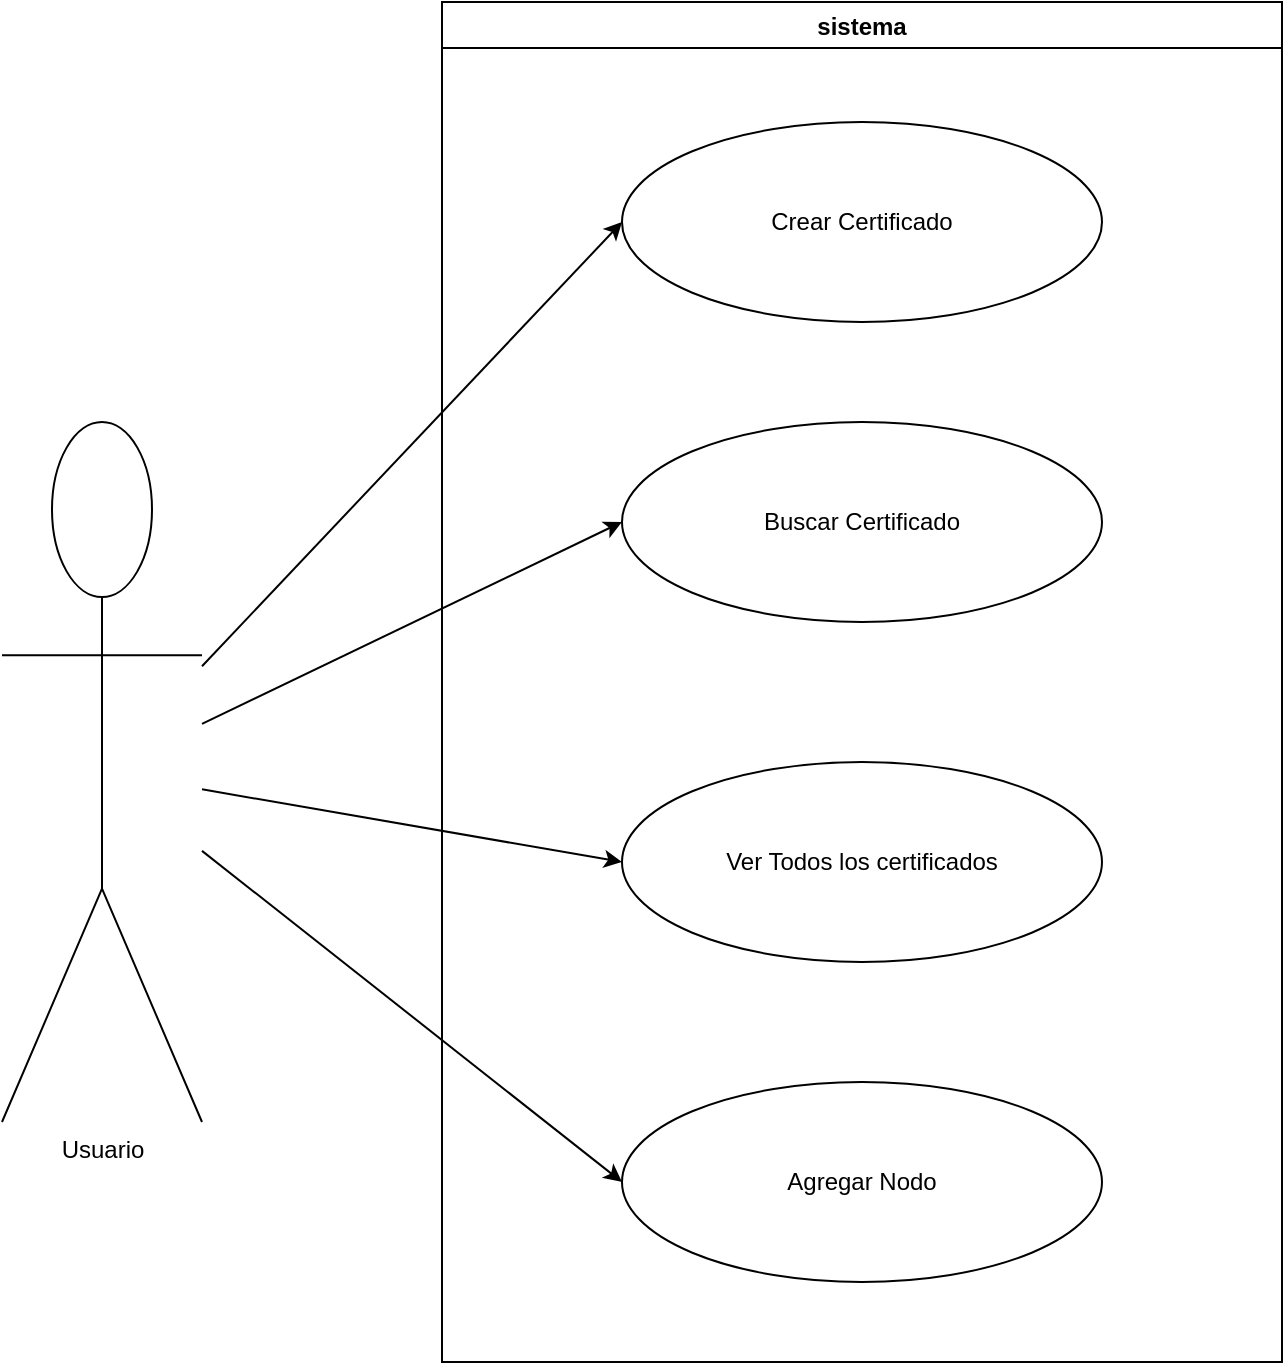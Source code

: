 <mxfile>
    <diagram id="KqKTWWfRuVkYNb2bDqFo" name="Page-1">
        <mxGraphModel dx="981" dy="869" grid="1" gridSize="10" guides="1" tooltips="1" connect="1" arrows="1" fold="1" page="1" pageScale="1" pageWidth="850" pageHeight="1100" math="0" shadow="0">
            <root>
                <mxCell id="0"/>
                <mxCell id="1" parent="0"/>
                <mxCell id="3" value="sistema" style="swimlane;" vertex="1" parent="1">
                    <mxGeometry x="290" y="250" width="420" height="680" as="geometry"/>
                </mxCell>
                <mxCell id="7" value="Ver Todos los certificados" style="ellipse;whiteSpace=wrap;html=1;" vertex="1" parent="3">
                    <mxGeometry x="90" y="380" width="240" height="100" as="geometry"/>
                </mxCell>
                <mxCell id="12" value="Agregar Nodo" style="ellipse;whiteSpace=wrap;html=1;" vertex="1" parent="3">
                    <mxGeometry x="90" y="540" width="240" height="100" as="geometry"/>
                </mxCell>
                <mxCell id="13" value="Buscar Certificado" style="ellipse;whiteSpace=wrap;html=1;" vertex="1" parent="3">
                    <mxGeometry x="90" y="210" width="240" height="100" as="geometry"/>
                </mxCell>
                <mxCell id="14" value="Crear Certificado" style="ellipse;whiteSpace=wrap;html=1;" vertex="1" parent="3">
                    <mxGeometry x="90" y="60" width="240" height="100" as="geometry"/>
                </mxCell>
                <mxCell id="17" style="edgeStyle=none;html=1;entryX=0;entryY=0.5;entryDx=0;entryDy=0;" edge="1" parent="1" source="4" target="14">
                    <mxGeometry relative="1" as="geometry"/>
                </mxCell>
                <mxCell id="18" style="edgeStyle=none;html=1;entryX=0;entryY=0.5;entryDx=0;entryDy=0;" edge="1" parent="1" source="4" target="13">
                    <mxGeometry relative="1" as="geometry"/>
                </mxCell>
                <mxCell id="19" style="edgeStyle=none;html=1;entryX=0;entryY=0.5;entryDx=0;entryDy=0;" edge="1" parent="1" source="4" target="7">
                    <mxGeometry relative="1" as="geometry"/>
                </mxCell>
                <mxCell id="20" style="edgeStyle=none;html=1;entryX=0;entryY=0.5;entryDx=0;entryDy=0;" edge="1" parent="1" source="4" target="12">
                    <mxGeometry relative="1" as="geometry"/>
                </mxCell>
                <mxCell id="4" value="Usuario" style="shape=umlActor;html=1;verticalLabelPosition=bottom;verticalAlign=top;align=center;" vertex="1" parent="1">
                    <mxGeometry x="70" y="460" width="100" height="350" as="geometry"/>
                </mxCell>
            </root>
        </mxGraphModel>
    </diagram>
</mxfile>